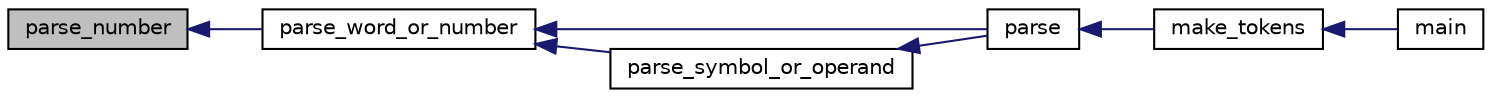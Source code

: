 digraph "parse_number"
{
  edge [fontname="Helvetica",fontsize="10",labelfontname="Helvetica",labelfontsize="10"];
  node [fontname="Helvetica",fontsize="10",shape=record];
  rankdir="LR";
  Node54 [label="parse_number",height=0.2,width=0.4,color="black", fillcolor="grey75", style="filled", fontcolor="black"];
  Node54 -> Node55 [dir="back",color="midnightblue",fontsize="10",style="solid",fontname="Helvetica"];
  Node55 [label="parse_word_or_number",height=0.2,width=0.4,color="black", fillcolor="white", style="filled",URL="$lexer_8h.html#a68aeb6bc21ceefa78f024a869fc9c26f"];
  Node55 -> Node56 [dir="back",color="midnightblue",fontsize="10",style="solid",fontname="Helvetica"];
  Node56 [label="parse",height=0.2,width=0.4,color="black", fillcolor="white", style="filled",URL="$lexer_8h.html#a78ebaafb96b3d12dfed4531dd6837376"];
  Node56 -> Node57 [dir="back",color="midnightblue",fontsize="10",style="solid",fontname="Helvetica"];
  Node57 [label="make_tokens",height=0.2,width=0.4,color="black", fillcolor="white", style="filled",URL="$lexer_8h.html#a8db3533be305a7d06f211638b181c759"];
  Node57 -> Node58 [dir="back",color="midnightblue",fontsize="10",style="solid",fontname="Helvetica"];
  Node58 [label="main",height=0.2,width=0.4,color="black", fillcolor="white", style="filled",URL="$ramiel_8c.html#a700a0caa5b70a06d1064e576f9f3cf65"];
  Node55 -> Node59 [dir="back",color="midnightblue",fontsize="10",style="solid",fontname="Helvetica"];
  Node59 [label="parse_symbol_or_operand",height=0.2,width=0.4,color="black", fillcolor="white", style="filled",URL="$lexer_8h.html#a3bb717287608d3dea3d778274fca12a1"];
  Node59 -> Node56 [dir="back",color="midnightblue",fontsize="10",style="solid",fontname="Helvetica"];
}
